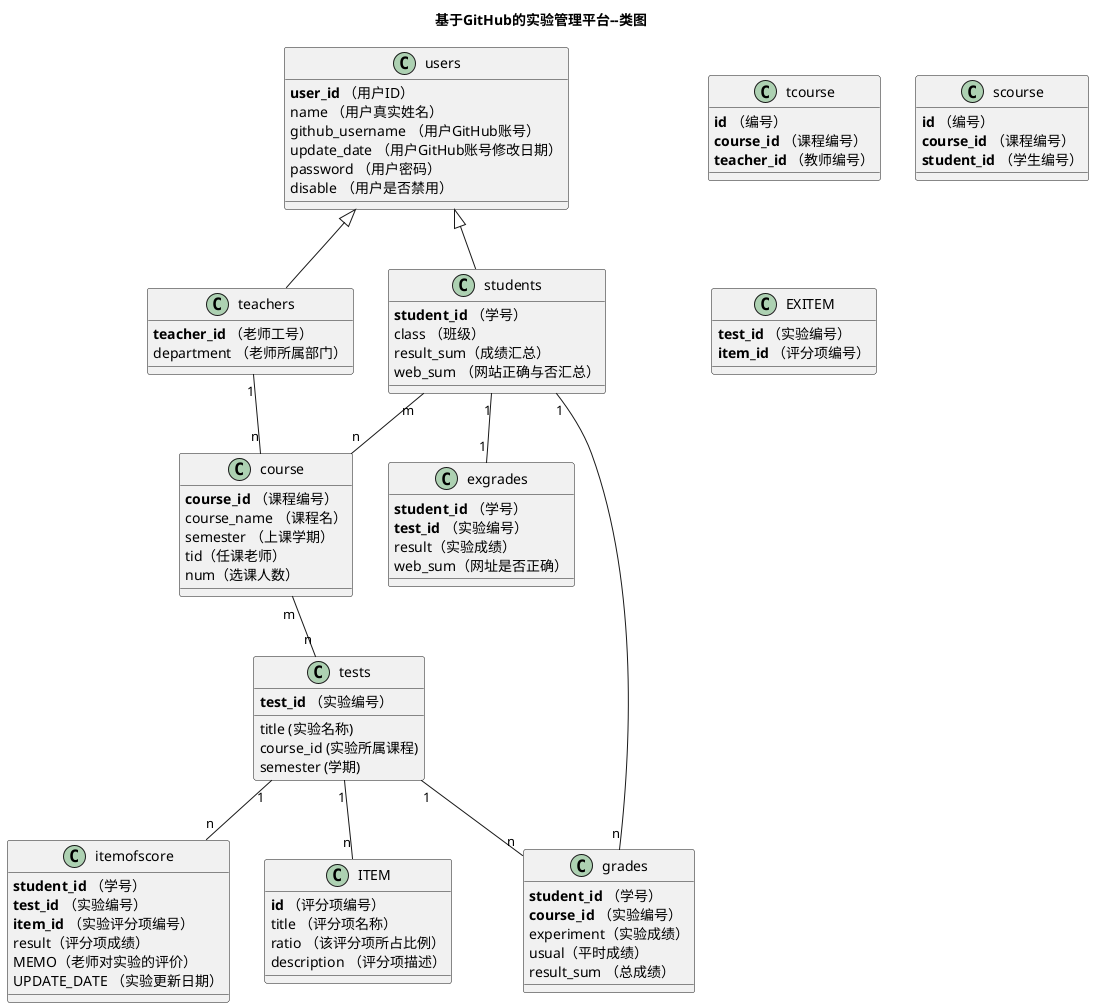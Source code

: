 @startuml
title 基于GitHub的实验管理平台--类图
class users {
    <b>user_id</b> （用户ID）
    name （用户真实姓名）
    github_username （用户GitHub账号）
    update_date （用户GitHub账号修改日期）
    password （用户密码）
    disable （用户是否禁用）
}
class teachers{
    <b>teacher_id</b> （老师工号）
    department （老师所属部门）
}
class course{
    <b>course_id</b> （课程编号）
    course_name （课程名）
    semester （上课学期）
    tid（任课老师）
    num（选课人数）
}


class tcourse{
    <b>id</b> （编号）
    <b>course_id</b> （课程编号）
    <b>teacher_id</b> （教师编号）
}

class scourse{
    <b>id</b> （编号）
    <b>course_id</b> （课程编号）
    <b>student_id</b> （学生编号）
}
class students{
    <b>student_id</b> （学号）
    class （班级）
    result_sum（成绩汇总）
    web_sum （网站正确与否汇总）
}
users <|- students
users <|-- teachers
class grades {
    <b>student_id</b> （学号）
    <b>course_id</b> （实验编号）
    experiment（实验成绩）
    usual（平时成绩）
    result_sum （总成绩）
}
class exgrades {
    <b>student_id</b> （学号）
    <b>test_id</b> （实验编号）
    result（实验成绩）
    web_sum（网址是否正确）
}

class itemofscore{
    <b>student_id</b> （学号）
    <b>test_id</b> （实验编号）
    <b>item_id</b> （实验评分项编号）
    result（评分项成绩）
    MEMO（老师对实验的评价）
    UPDATE_DATE （实验更新日期）
}

class EXITEM {
    <b>test_id</b> （实验编号）
    <b>item_id</b> （评分项编号）
}
class ITEM {
    <b>id</b> （评分项编号）
    title （评分项名称）
    ratio （该评分项所占比例）
    description （评分项描述）
}

class tests {
    <b>test_id</b> （实验编号）
    title (实验名称)
    course_id (实验所属课程)
    semester (学期)
}

students "1" -- "n"  grades
tests "1" -- "n"  grades
teachers "1" -- "n"  course
students "m" -- "n"  course
course "m" -- "n"  tests
students "1" -- "1"  exgrades
tests "1" -- "n"  itemofscore
tests "1" -- "n"  ITEM
@enduml